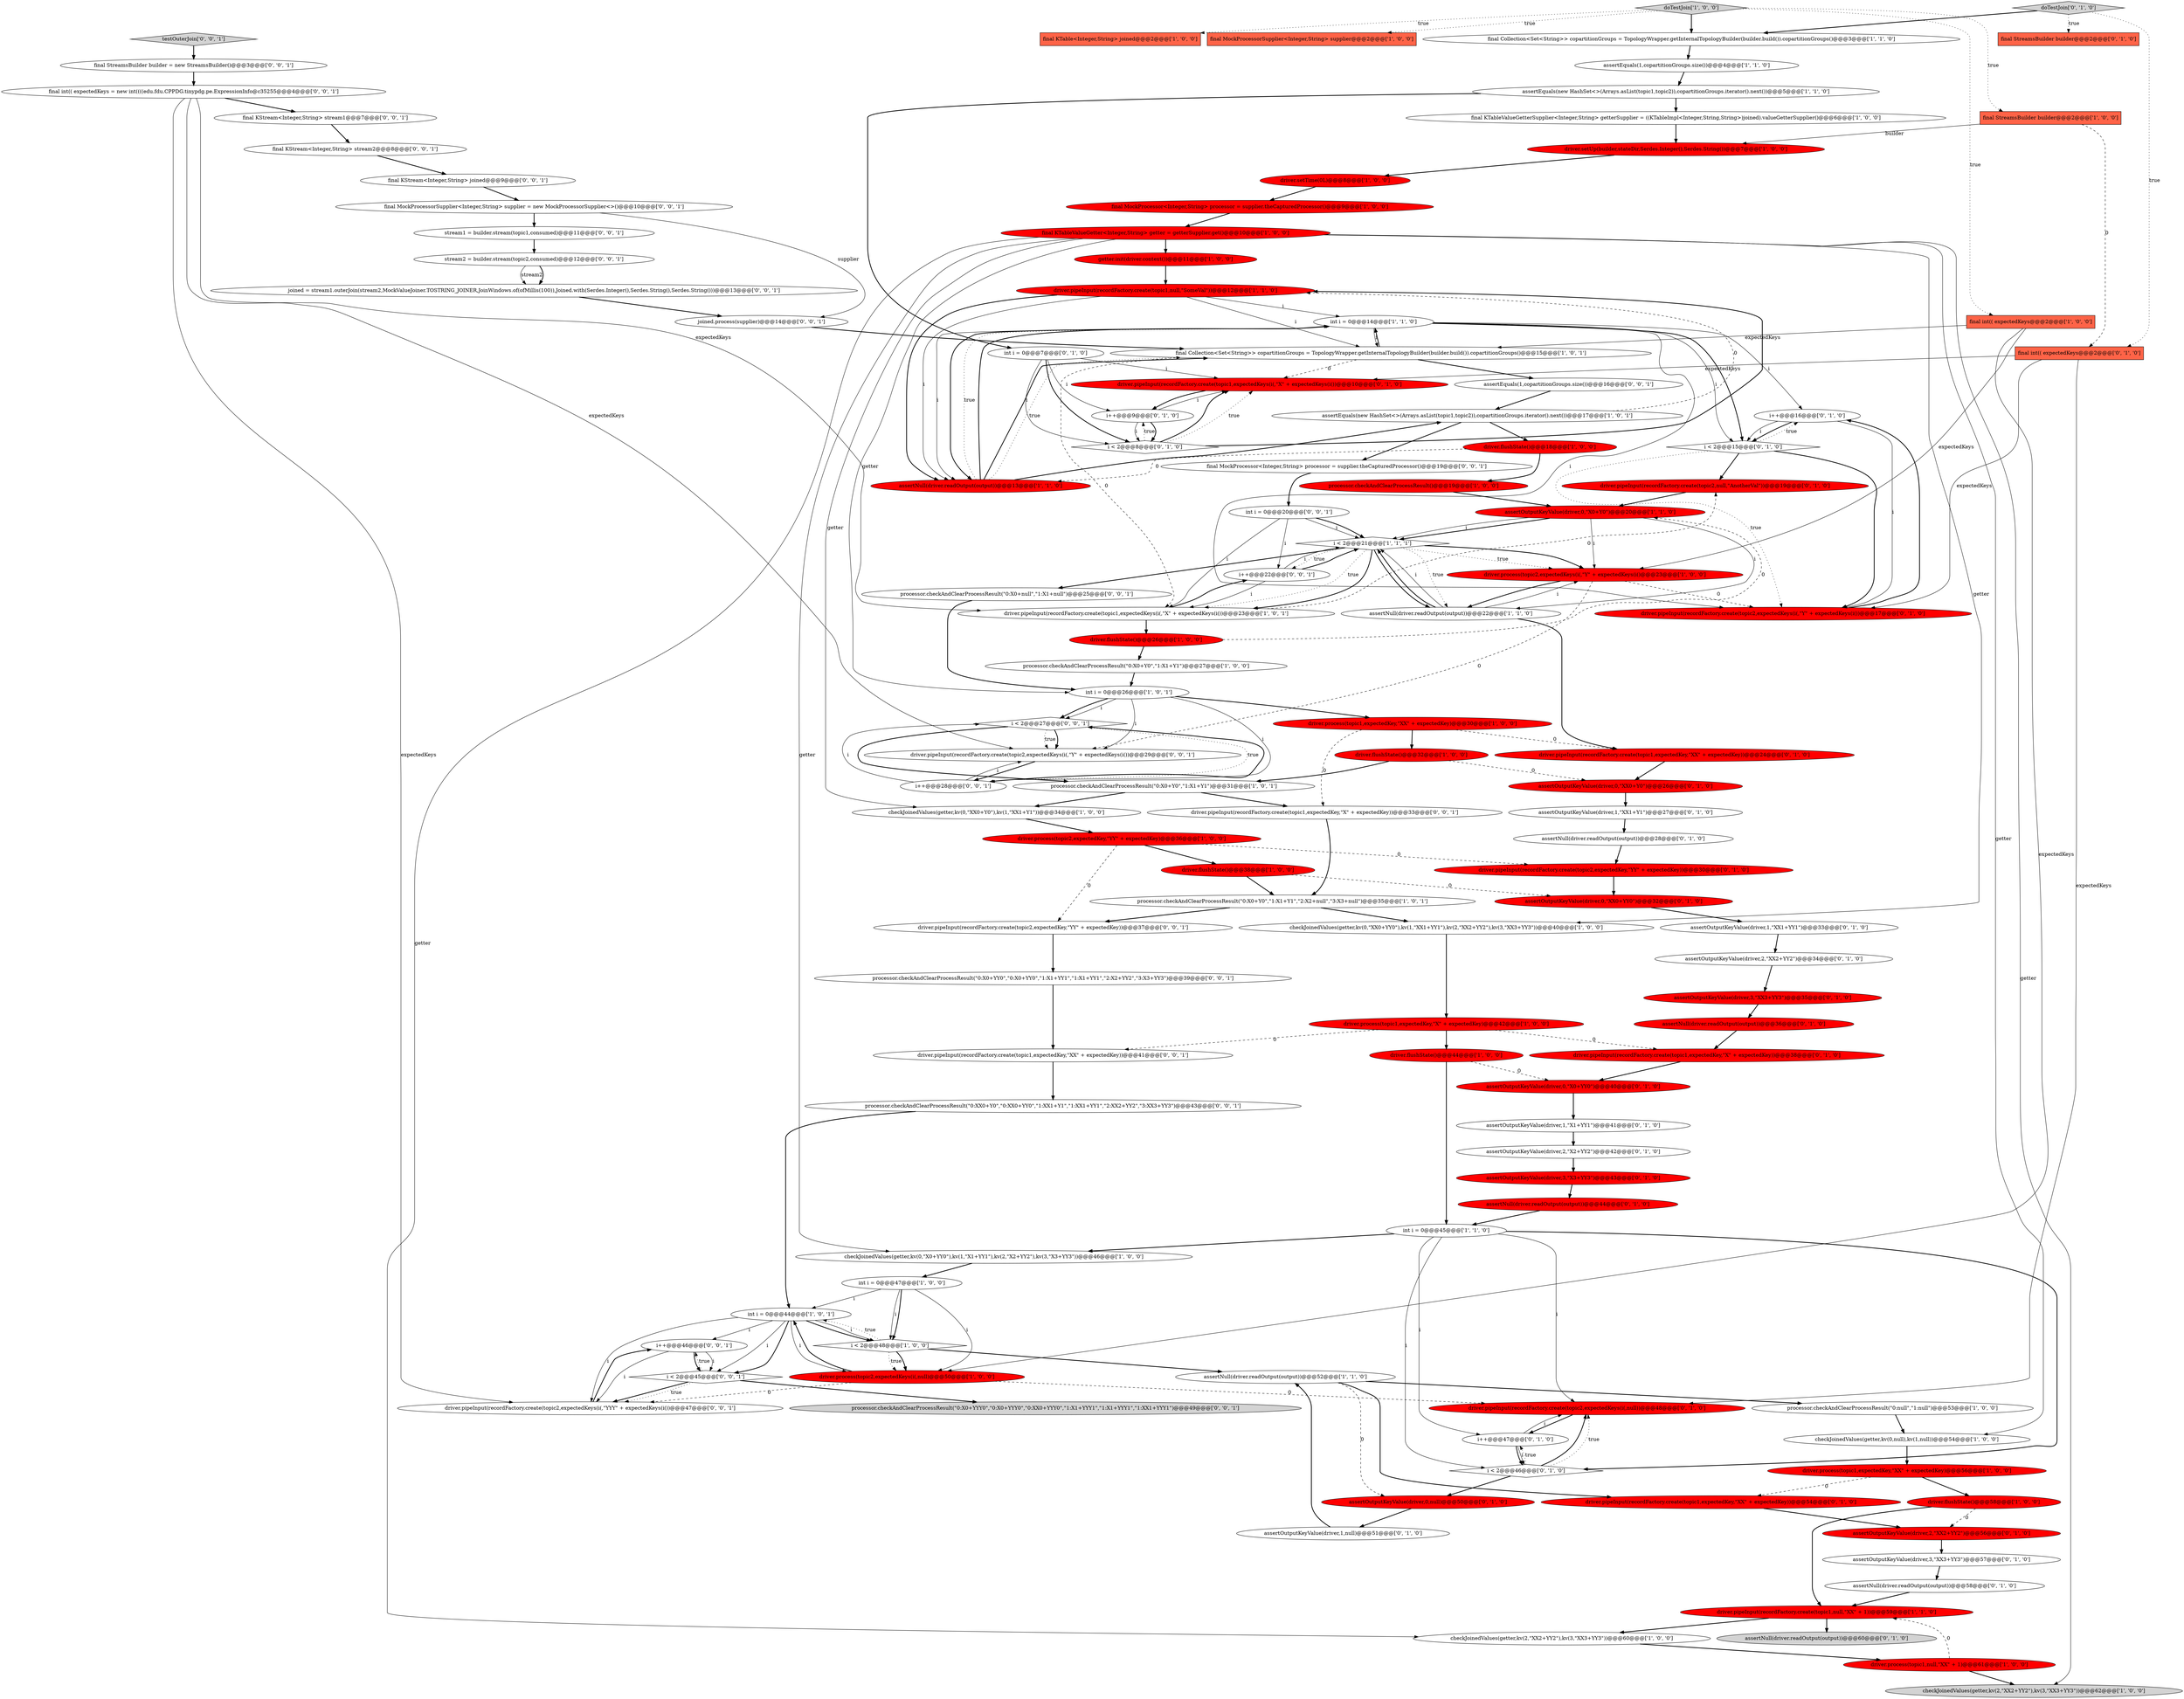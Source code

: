 digraph {
82 [style = filled, label = "assertOutputKeyValue(driver,3,\"XX3+YY3\")@@@57@@@['0', '1', '0']", fillcolor = white, shape = ellipse image = "AAA0AAABBB2BBB"];
44 [style = filled, label = "int i = 0@@@26@@@['1', '0', '1']", fillcolor = white, shape = ellipse image = "AAA0AAABBB1BBB"];
38 [style = filled, label = "int i = 0@@@47@@@['1', '0', '0']", fillcolor = white, shape = ellipse image = "AAA0AAABBB1BBB"];
99 [style = filled, label = "i++@@@46@@@['0', '0', '1']", fillcolor = white, shape = ellipse image = "AAA0AAABBB3BBB"];
45 [style = filled, label = "assertEquals(1,copartitionGroups.size())@@@4@@@['1', '1', '0']", fillcolor = white, shape = ellipse image = "AAA0AAABBB1BBB"];
13 [style = filled, label = "driver.process(topic2,expectedKey,\"YY\" + expectedKey)@@@36@@@['1', '0', '0']", fillcolor = red, shape = ellipse image = "AAA1AAABBB1BBB"];
0 [style = filled, label = "assertEquals(new HashSet<>(Arrays.asList(topic1,topic2)),copartitionGroups.iterator().next())@@@5@@@['1', '1', '0']", fillcolor = white, shape = ellipse image = "AAA0AAABBB1BBB"];
32 [style = filled, label = "checkJoinedValues(getter,kv(0,\"XX0+Y0\"),kv(1,\"XX1+Y1\"))@@@34@@@['1', '0', '0']", fillcolor = white, shape = ellipse image = "AAA0AAABBB1BBB"];
100 [style = filled, label = "stream2 = builder.stream(topic2,consumed)@@@12@@@['0', '0', '1']", fillcolor = white, shape = ellipse image = "AAA0AAABBB3BBB"];
10 [style = filled, label = "driver.flushState()@@@26@@@['1', '0', '0']", fillcolor = red, shape = ellipse image = "AAA1AAABBB1BBB"];
40 [style = filled, label = "driver.process(topic1,expectedKey,\"X\" + expectedKey)@@@42@@@['1', '0', '0']", fillcolor = red, shape = ellipse image = "AAA1AAABBB1BBB"];
103 [style = filled, label = "final MockProcessor<Integer,String> processor = supplier.theCapturedProcessor()@@@19@@@['0', '0', '1']", fillcolor = white, shape = ellipse image = "AAA0AAABBB3BBB"];
25 [style = filled, label = "processor.checkAndClearProcessResult(\"0:X0+Y0\",\"1:X1+Y1\")@@@27@@@['1', '0', '0']", fillcolor = white, shape = ellipse image = "AAA0AAABBB1BBB"];
4 [style = filled, label = "assertNull(driver.readOutput(output))@@@52@@@['1', '1', '0']", fillcolor = white, shape = ellipse image = "AAA0AAABBB1BBB"];
30 [style = filled, label = "int i = 0@@@44@@@['1', '0', '1']", fillcolor = white, shape = ellipse image = "AAA0AAABBB1BBB"];
83 [style = filled, label = "driver.pipeInput(recordFactory.create(topic2,null,\"AnotherVal\"))@@@19@@@['0', '1', '0']", fillcolor = red, shape = ellipse image = "AAA1AAABBB2BBB"];
88 [style = filled, label = "assertOutputKeyValue(driver,1,\"X1+YY1\")@@@41@@@['0', '1', '0']", fillcolor = white, shape = ellipse image = "AAA0AAABBB2BBB"];
91 [style = filled, label = "joined.process(supplier)@@@14@@@['0', '0', '1']", fillcolor = white, shape = ellipse image = "AAA0AAABBB3BBB"];
64 [style = filled, label = "final int(( expectedKeys@@@2@@@['0', '1', '0']", fillcolor = tomato, shape = box image = "AAA1AAABBB2BBB"];
33 [style = filled, label = "final int(( expectedKeys@@@2@@@['1', '0', '0']", fillcolor = tomato, shape = box image = "AAA0AAABBB1BBB"];
106 [style = filled, label = "driver.pipeInput(recordFactory.create(topic2,expectedKeys(i(,\"YYY\" + expectedKeys(i())@@@47@@@['0', '0', '1']", fillcolor = white, shape = ellipse image = "AAA0AAABBB3BBB"];
18 [style = filled, label = "i < 2@@@48@@@['1', '0', '0']", fillcolor = white, shape = diamond image = "AAA0AAABBB1BBB"];
114 [style = filled, label = "processor.checkAndClearProcessResult(\"0:XX0+Y0\",\"0:XX0+YY0\",\"1:XX1+Y1\",\"1:XX1+YY1\",\"2:XX2+YY2\",\"3:XX3+YY3\")@@@43@@@['0', '0', '1']", fillcolor = white, shape = ellipse image = "AAA0AAABBB3BBB"];
107 [style = filled, label = "i++@@@22@@@['0', '0', '1']", fillcolor = white, shape = ellipse image = "AAA0AAABBB3BBB"];
59 [style = filled, label = "assertOutputKeyValue(driver,2,\"XX2+YY2\")@@@56@@@['0', '1', '0']", fillcolor = red, shape = ellipse image = "AAA1AAABBB2BBB"];
73 [style = filled, label = "driver.pipeInput(recordFactory.create(topic1,expectedKey,\"XX\" + expectedKey))@@@24@@@['0', '1', '0']", fillcolor = red, shape = ellipse image = "AAA1AAABBB2BBB"];
20 [style = filled, label = "processor.checkAndClearProcessResult(\"0:X0+Y0\",\"1:X1+Y1\",\"2:X2+null\",\"3:X3+null\")@@@35@@@['1', '0', '1']", fillcolor = white, shape = ellipse image = "AAA0AAABBB1BBB"];
104 [style = filled, label = "i < 2@@@27@@@['0', '0', '1']", fillcolor = white, shape = diamond image = "AAA0AAABBB3BBB"];
8 [style = filled, label = "assertEquals(new HashSet<>(Arrays.asList(topic1,topic2)),copartitionGroups.iterator().next())@@@17@@@['1', '0', '1']", fillcolor = white, shape = ellipse image = "AAA0AAABBB1BBB"];
97 [style = filled, label = "final int(( expectedKeys = new int((((edu.fdu.CPPDG.tinypdg.pe.ExpressionInfo@c35255@@@4@@@['0', '0', '1']", fillcolor = white, shape = ellipse image = "AAA0AAABBB3BBB"];
61 [style = filled, label = "final StreamsBuilder builder@@@2@@@['0', '1', '0']", fillcolor = tomato, shape = box image = "AAA0AAABBB2BBB"];
89 [style = filled, label = "driver.pipeInput(recordFactory.create(topic1,expectedKey,\"X\" + expectedKey))@@@38@@@['0', '1', '0']", fillcolor = red, shape = ellipse image = "AAA1AAABBB2BBB"];
31 [style = filled, label = "checkJoinedValues(getter,kv(2,\"XX2+YY2\"),kv(3,\"XX3+YY3\"))@@@62@@@['1', '0', '0']", fillcolor = lightgray, shape = ellipse image = "AAA0AAABBB1BBB"];
41 [style = filled, label = "driver.process(topic2,expectedKeys(i(,null)@@@50@@@['1', '0', '0']", fillcolor = red, shape = ellipse image = "AAA1AAABBB1BBB"];
35 [style = filled, label = "driver.setUp(builder,stateDir,Serdes.Integer(),Serdes.String())@@@7@@@['1', '0', '0']", fillcolor = red, shape = ellipse image = "AAA1AAABBB1BBB"];
43 [style = filled, label = "final StreamsBuilder builder@@@2@@@['1', '0', '0']", fillcolor = tomato, shape = box image = "AAA1AAABBB1BBB"];
109 [style = filled, label = "driver.pipeInput(recordFactory.create(topic2,expectedKey,\"YY\" + expectedKey))@@@37@@@['0', '0', '1']", fillcolor = white, shape = ellipse image = "AAA0AAABBB3BBB"];
9 [style = filled, label = "processor.checkAndClearProcessResult()@@@19@@@['1', '0', '0']", fillcolor = red, shape = ellipse image = "AAA1AAABBB1BBB"];
72 [style = filled, label = "driver.pipeInput(recordFactory.create(topic1,expectedKeys(i(,\"X\" + expectedKeys(i())@@@10@@@['0', '1', '0']", fillcolor = red, shape = ellipse image = "AAA1AAABBB2BBB"];
108 [style = filled, label = "joined = stream1.outerJoin(stream2,MockValueJoiner.TOSTRING_JOINER,JoinWindows.of(ofMillis(100)),Joined.with(Serdes.Integer(),Serdes.String(),Serdes.String()))@@@13@@@['0', '0', '1']", fillcolor = white, shape = ellipse image = "AAA0AAABBB3BBB"];
74 [style = filled, label = "driver.pipeInput(recordFactory.create(topic2,expectedKey,\"YY\" + expectedKey))@@@30@@@['0', '1', '0']", fillcolor = red, shape = ellipse image = "AAA1AAABBB2BBB"];
115 [style = filled, label = "driver.pipeInput(recordFactory.create(topic2,expectedKeys(i(,\"Y\" + expectedKeys(i())@@@29@@@['0', '0', '1']", fillcolor = white, shape = ellipse image = "AAA0AAABBB3BBB"];
84 [style = filled, label = "i < 2@@@8@@@['0', '1', '0']", fillcolor = white, shape = diamond image = "AAA0AAABBB2BBB"];
42 [style = filled, label = "final MockProcessor<Integer,String> processor = supplier.theCapturedProcessor()@@@9@@@['1', '0', '0']", fillcolor = red, shape = ellipse image = "AAA1AAABBB1BBB"];
77 [style = filled, label = "i++@@@16@@@['0', '1', '0']", fillcolor = white, shape = ellipse image = "AAA0AAABBB2BBB"];
69 [style = filled, label = "assertNull(driver.readOutput(output))@@@28@@@['0', '1', '0']", fillcolor = white, shape = ellipse image = "AAA0AAABBB2BBB"];
93 [style = filled, label = "int i = 0@@@20@@@['0', '0', '1']", fillcolor = white, shape = ellipse image = "AAA0AAABBB3BBB"];
86 [style = filled, label = "assertOutputKeyValue(driver,3,\"X3+YY3\")@@@43@@@['0', '1', '0']", fillcolor = red, shape = ellipse image = "AAA1AAABBB2BBB"];
111 [style = filled, label = "processor.checkAndClearProcessResult(\"0:X0+YYY0\",\"0:X0+YYY0\",\"0:XX0+YYY0\",\"1:X1+YYY1\",\"1:X1+YYY1\",\"1:XX1+YYY1\")@@@49@@@['0', '0', '1']", fillcolor = lightgray, shape = ellipse image = "AAA0AAABBB3BBB"];
85 [style = filled, label = "assertNull(driver.readOutput(output))@@@44@@@['0', '1', '0']", fillcolor = red, shape = ellipse image = "AAA1AAABBB2BBB"];
28 [style = filled, label = "i < 2@@@21@@@['1', '1', '1']", fillcolor = white, shape = diamond image = "AAA0AAABBB1BBB"];
67 [style = filled, label = "assertNull(driver.readOutput(output))@@@60@@@['0', '1', '0']", fillcolor = lightgray, shape = ellipse image = "AAA0AAABBB2BBB"];
12 [style = filled, label = "driver.setTime(0L)@@@8@@@['1', '0', '0']", fillcolor = red, shape = ellipse image = "AAA1AAABBB1BBB"];
7 [style = filled, label = "driver.pipeInput(recordFactory.create(topic1,expectedKeys(i(,\"X\" + expectedKeys(i())@@@23@@@['1', '0', '1']", fillcolor = white, shape = ellipse image = "AAA0AAABBB1BBB"];
5 [style = filled, label = "driver.process(topic2,expectedKeys(i(,\"Y\" + expectedKeys(i()@@@23@@@['1', '0', '0']", fillcolor = red, shape = ellipse image = "AAA1AAABBB1BBB"];
1 [style = filled, label = "int i = 0@@@14@@@['1', '1', '0']", fillcolor = white, shape = ellipse image = "AAA0AAABBB1BBB"];
80 [style = filled, label = "i < 2@@@46@@@['0', '1', '0']", fillcolor = white, shape = diamond image = "AAA0AAABBB2BBB"];
21 [style = filled, label = "checkJoinedValues(getter,kv(2,\"XX2+YY2\"),kv(3,\"XX3+YY3\"))@@@60@@@['1', '0', '0']", fillcolor = white, shape = ellipse image = "AAA0AAABBB1BBB"];
51 [style = filled, label = "driver.process(topic1,null,\"XX\" + 1)@@@61@@@['1', '0', '0']", fillcolor = red, shape = ellipse image = "AAA1AAABBB1BBB"];
94 [style = filled, label = "final KStream<Integer,String> stream2@@@8@@@['0', '0', '1']", fillcolor = white, shape = ellipse image = "AAA0AAABBB3BBB"];
24 [style = filled, label = "checkJoinedValues(getter,kv(0,\"X0+YY0\"),kv(1,\"X1+YY1\"),kv(2,\"X2+YY2\"),kv(3,\"X3+YY3\"))@@@46@@@['1', '0', '0']", fillcolor = white, shape = ellipse image = "AAA0AAABBB1BBB"];
36 [style = filled, label = "int i = 0@@@45@@@['1', '1', '0']", fillcolor = white, shape = ellipse image = "AAA0AAABBB1BBB"];
76 [style = filled, label = "assertOutputKeyValue(driver,0,null)@@@50@@@['0', '1', '0']", fillcolor = red, shape = ellipse image = "AAA1AAABBB2BBB"];
47 [style = filled, label = "driver.flushState()@@@58@@@['1', '0', '0']", fillcolor = red, shape = ellipse image = "AAA1AAABBB1BBB"];
19 [style = filled, label = "final KTableValueGetter<Integer,String> getter = getterSupplier.get()@@@10@@@['1', '0', '0']", fillcolor = red, shape = ellipse image = "AAA1AAABBB1BBB"];
117 [style = filled, label = "testOuterJoin['0', '0', '1']", fillcolor = lightgray, shape = diamond image = "AAA0AAABBB3BBB"];
68 [style = filled, label = "assertOutputKeyValue(driver,0,\"XX0+Y0\")@@@26@@@['0', '1', '0']", fillcolor = red, shape = ellipse image = "AAA1AAABBB2BBB"];
90 [style = filled, label = "assertOutputKeyValue(driver,0,\"X0+YY0\")@@@40@@@['0', '1', '0']", fillcolor = red, shape = ellipse image = "AAA1AAABBB2BBB"];
52 [style = filled, label = "checkJoinedValues(getter,kv(0,\"XX0+YY0\"),kv(1,\"XX1+YY1\"),kv(2,\"XX2+YY2\"),kv(3,\"XX3+YY3\"))@@@40@@@['1', '0', '0']", fillcolor = white, shape = ellipse image = "AAA0AAABBB1BBB"];
26 [style = filled, label = "final KTable<Integer,String> joined@@@2@@@['1', '0', '0']", fillcolor = tomato, shape = box image = "AAA0AAABBB1BBB"];
58 [style = filled, label = "assertOutputKeyValue(driver,2,\"X2+YY2\")@@@42@@@['0', '1', '0']", fillcolor = white, shape = ellipse image = "AAA0AAABBB2BBB"];
116 [style = filled, label = "i < 2@@@45@@@['0', '0', '1']", fillcolor = white, shape = diamond image = "AAA0AAABBB3BBB"];
3 [style = filled, label = "final Collection<Set<String>> copartitionGroups = TopologyWrapper.getInternalTopologyBuilder(builder.build()).copartitionGroups()@@@15@@@['1', '0', '1']", fillcolor = white, shape = ellipse image = "AAA0AAABBB1BBB"];
92 [style = filled, label = "assertEquals(1,copartitionGroups.size())@@@16@@@['0', '0', '1']", fillcolor = white, shape = ellipse image = "AAA0AAABBB3BBB"];
6 [style = filled, label = "final MockProcessorSupplier<Integer,String> supplier@@@2@@@['1', '0', '0']", fillcolor = tomato, shape = box image = "AAA0AAABBB1BBB"];
96 [style = filled, label = "processor.checkAndClearProcessResult(\"0:X0+YY0\",\"0:X0+YY0\",\"1:X1+YY1\",\"1:X1+YY1\",\"2:X2+YY2\",\"3:X3+YY3\")@@@39@@@['0', '0', '1']", fillcolor = white, shape = ellipse image = "AAA0AAABBB3BBB"];
98 [style = filled, label = "final KStream<Integer,String> stream1@@@7@@@['0', '0', '1']", fillcolor = white, shape = ellipse image = "AAA0AAABBB3BBB"];
112 [style = filled, label = "i++@@@28@@@['0', '0', '1']", fillcolor = white, shape = ellipse image = "AAA0AAABBB3BBB"];
54 [style = filled, label = "assertOutputKeyValue(driver,1,\"XX1+YY1\")@@@33@@@['0', '1', '0']", fillcolor = white, shape = ellipse image = "AAA0AAABBB2BBB"];
14 [style = filled, label = "assertNull(driver.readOutput(output))@@@13@@@['1', '1', '0']", fillcolor = red, shape = ellipse image = "AAA1AAABBB1BBB"];
56 [style = filled, label = "assertOutputKeyValue(driver,1,\"XX1+Y1\")@@@27@@@['0', '1', '0']", fillcolor = white, shape = ellipse image = "AAA0AAABBB2BBB"];
78 [style = filled, label = "doTestJoin['0', '1', '0']", fillcolor = lightgray, shape = diamond image = "AAA0AAABBB2BBB"];
11 [style = filled, label = "driver.flushState()@@@18@@@['1', '0', '0']", fillcolor = red, shape = ellipse image = "AAA1AAABBB1BBB"];
22 [style = filled, label = "processor.checkAndClearProcessResult(\"0:X0+Y0\",\"1:X1+Y1\")@@@31@@@['1', '0', '1']", fillcolor = white, shape = ellipse image = "AAA0AAABBB1BBB"];
105 [style = filled, label = "stream1 = builder.stream(topic1,consumed)@@@11@@@['0', '0', '1']", fillcolor = white, shape = ellipse image = "AAA0AAABBB3BBB"];
55 [style = filled, label = "driver.pipeInput(recordFactory.create(topic2,expectedKeys(i(,null))@@@48@@@['0', '1', '0']", fillcolor = red, shape = ellipse image = "AAA1AAABBB2BBB"];
60 [style = filled, label = "driver.pipeInput(recordFactory.create(topic1,expectedKey,\"XX\" + expectedKey))@@@54@@@['0', '1', '0']", fillcolor = red, shape = ellipse image = "AAA1AAABBB2BBB"];
65 [style = filled, label = "driver.pipeInput(recordFactory.create(topic2,expectedKeys(i(,\"Y\" + expectedKeys(i())@@@17@@@['0', '1', '0']", fillcolor = red, shape = ellipse image = "AAA1AAABBB2BBB"];
39 [style = filled, label = "checkJoinedValues(getter,kv(0,null),kv(1,null))@@@54@@@['1', '0', '0']", fillcolor = white, shape = ellipse image = "AAA0AAABBB1BBB"];
23 [style = filled, label = "final KTableValueGetterSupplier<Integer,String> getterSupplier = ((KTableImpl<Integer,String,String>)joined).valueGetterSupplier()@@@6@@@['1', '0', '0']", fillcolor = white, shape = ellipse image = "AAA0AAABBB1BBB"];
101 [style = filled, label = "processor.checkAndClearProcessResult(\"0:X0+null\",\"1:X1+null\")@@@25@@@['0', '0', '1']", fillcolor = white, shape = ellipse image = "AAA0AAABBB3BBB"];
81 [style = filled, label = "assertOutputKeyValue(driver,2,\"XX2+YY2\")@@@34@@@['0', '1', '0']", fillcolor = white, shape = ellipse image = "AAA0AAABBB2BBB"];
118 [style = filled, label = "final MockProcessorSupplier<Integer,String> supplier = new MockProcessorSupplier<>()@@@10@@@['0', '0', '1']", fillcolor = white, shape = ellipse image = "AAA0AAABBB3BBB"];
70 [style = filled, label = "assertOutputKeyValue(driver,3,\"XX3+YY3\")@@@35@@@['0', '1', '0']", fillcolor = red, shape = ellipse image = "AAA1AAABBB2BBB"];
37 [style = filled, label = "driver.flushState()@@@44@@@['1', '0', '0']", fillcolor = red, shape = ellipse image = "AAA1AAABBB1BBB"];
102 [style = filled, label = "final StreamsBuilder builder = new StreamsBuilder()@@@3@@@['0', '0', '1']", fillcolor = white, shape = ellipse image = "AAA0AAABBB3BBB"];
15 [style = filled, label = "assertNull(driver.readOutput(output))@@@22@@@['1', '1', '0']", fillcolor = white, shape = ellipse image = "AAA0AAABBB1BBB"];
63 [style = filled, label = "i < 2@@@15@@@['0', '1', '0']", fillcolor = white, shape = diamond image = "AAA0AAABBB2BBB"];
17 [style = filled, label = "driver.process(topic1,expectedKey,\"XX\" + expectedKey)@@@30@@@['1', '0', '0']", fillcolor = red, shape = ellipse image = "AAA1AAABBB1BBB"];
53 [style = filled, label = "getter.init(driver.context())@@@11@@@['1', '0', '0']", fillcolor = red, shape = ellipse image = "AAA1AAABBB1BBB"];
49 [style = filled, label = "driver.flushState()@@@32@@@['1', '0', '0']", fillcolor = red, shape = ellipse image = "AAA1AAABBB1BBB"];
113 [style = filled, label = "driver.pipeInput(recordFactory.create(topic1,expectedKey,\"XX\" + expectedKey))@@@41@@@['0', '0', '1']", fillcolor = white, shape = ellipse image = "AAA0AAABBB3BBB"];
87 [style = filled, label = "int i = 0@@@7@@@['0', '1', '0']", fillcolor = white, shape = ellipse image = "AAA0AAABBB2BBB"];
29 [style = filled, label = "final Collection<Set<String>> copartitionGroups = TopologyWrapper.getInternalTopologyBuilder(builder.build()).copartitionGroups()@@@3@@@['1', '1', '0']", fillcolor = white, shape = ellipse image = "AAA0AAABBB1BBB"];
2 [style = filled, label = "driver.flushState()@@@38@@@['1', '0', '0']", fillcolor = red, shape = ellipse image = "AAA1AAABBB1BBB"];
34 [style = filled, label = "driver.process(topic1,expectedKey,\"XX\" + expectedKey)@@@56@@@['1', '0', '0']", fillcolor = red, shape = ellipse image = "AAA1AAABBB1BBB"];
62 [style = filled, label = "i++@@@47@@@['0', '1', '0']", fillcolor = white, shape = ellipse image = "AAA0AAABBB2BBB"];
66 [style = filled, label = "assertNull(driver.readOutput(output))@@@58@@@['0', '1', '0']", fillcolor = white, shape = ellipse image = "AAA0AAABBB2BBB"];
71 [style = filled, label = "assertOutputKeyValue(driver,0,\"XX0+YY0\")@@@32@@@['0', '1', '0']", fillcolor = red, shape = ellipse image = "AAA1AAABBB2BBB"];
57 [style = filled, label = "i++@@@9@@@['0', '1', '0']", fillcolor = white, shape = ellipse image = "AAA0AAABBB2BBB"];
46 [style = filled, label = "driver.pipeInput(recordFactory.create(topic1,null,\"SomeVal\"))@@@12@@@['1', '1', '0']", fillcolor = red, shape = ellipse image = "AAA1AAABBB1BBB"];
16 [style = filled, label = "doTestJoin['1', '0', '0']", fillcolor = lightgray, shape = diamond image = "AAA0AAABBB1BBB"];
95 [style = filled, label = "driver.pipeInput(recordFactory.create(topic1,expectedKey,\"X\" + expectedKey))@@@33@@@['0', '0', '1']", fillcolor = white, shape = ellipse image = "AAA0AAABBB3BBB"];
27 [style = filled, label = "assertOutputKeyValue(driver,0,\"X0+Y0\")@@@20@@@['1', '1', '0']", fillcolor = red, shape = ellipse image = "AAA1AAABBB1BBB"];
79 [style = filled, label = "assertNull(driver.readOutput(output))@@@36@@@['0', '1', '0']", fillcolor = red, shape = ellipse image = "AAA1AAABBB2BBB"];
48 [style = filled, label = "driver.pipeInput(recordFactory.create(topic1,null,\"XX\" + 1))@@@59@@@['1', '1', '0']", fillcolor = red, shape = ellipse image = "AAA1AAABBB1BBB"];
75 [style = filled, label = "assertOutputKeyValue(driver,1,null)@@@51@@@['0', '1', '0']", fillcolor = white, shape = ellipse image = "AAA0AAABBB2BBB"];
110 [style = filled, label = "final KStream<Integer,String> joined@@@9@@@['0', '0', '1']", fillcolor = white, shape = ellipse image = "AAA0AAABBB3BBB"];
50 [style = filled, label = "processor.checkAndClearProcessResult(\"0:null\",\"1:null\")@@@53@@@['1', '0', '0']", fillcolor = white, shape = ellipse image = "AAA0AAABBB1BBB"];
87->57 [style = solid, label="i"];
14->3 [style = bold, label=""];
18->30 [style = dotted, label="true"];
90->88 [style = bold, label=""];
44->115 [style = solid, label="i"];
21->51 [style = bold, label=""];
77->65 [style = solid, label="i"];
46->14 [style = solid, label="i"];
1->65 [style = solid, label="i"];
72->57 [style = bold, label=""];
3->92 [style = bold, label=""];
30->116 [style = bold, label=""];
57->84 [style = solid, label="i"];
27->28 [style = bold, label=""];
55->62 [style = bold, label=""];
3->72 [style = dashed, label="0"];
28->15 [style = dotted, label="true"];
5->15 [style = bold, label=""];
101->44 [style = bold, label=""];
12->42 [style = bold, label=""];
19->24 [style = solid, label="getter"];
92->8 [style = bold, label=""];
104->112 [style = dotted, label="true"];
10->27 [style = dashed, label="0"];
11->9 [style = bold, label=""];
30->18 [style = bold, label=""];
63->65 [style = dotted, label="true"];
25->44 [style = bold, label=""];
29->45 [style = bold, label=""];
63->83 [style = bold, label=""];
49->22 [style = bold, label=""];
17->73 [style = dashed, label="0"];
5->65 [style = dashed, label="0"];
30->18 [style = solid, label="i"];
27->5 [style = solid, label="i"];
36->55 [style = solid, label="i"];
30->99 [style = solid, label="i"];
36->24 [style = bold, label=""];
107->28 [style = bold, label=""];
99->116 [style = solid, label="i"];
19->21 [style = solid, label="getter"];
78->29 [style = bold, label=""];
98->94 [style = bold, label=""];
8->103 [style = bold, label=""];
80->62 [style = dotted, label="true"];
11->14 [style = dashed, label="0"];
70->79 [style = bold, label=""];
79->89 [style = bold, label=""];
45->0 [style = bold, label=""];
28->7 [style = dotted, label="true"];
7->83 [style = dashed, label="0"];
48->21 [style = bold, label=""];
36->62 [style = solid, label="i"];
14->3 [style = dotted, label="true"];
77->63 [style = solid, label="i"];
13->74 [style = dashed, label="0"];
97->98 [style = bold, label=""];
78->64 [style = dotted, label="true"];
1->3 [style = solid, label="i"];
8->11 [style = bold, label=""];
93->107 [style = solid, label="i"];
43->35 [style = solid, label="builder"];
105->100 [style = bold, label=""];
35->12 [style = bold, label=""];
76->75 [style = bold, label=""];
42->19 [style = bold, label=""];
40->37 [style = bold, label=""];
4->76 [style = dashed, label="0"];
16->43 [style = dotted, label="true"];
2->20 [style = bold, label=""];
28->5 [style = bold, label=""];
47->59 [style = dashed, label="0"];
37->36 [style = bold, label=""];
47->48 [style = bold, label=""];
116->99 [style = dotted, label="true"];
3->7 [style = dashed, label="0"];
64->55 [style = solid, label="expectedKeys"];
19->31 [style = solid, label="getter"];
104->115 [style = bold, label=""];
107->7 [style = solid, label="i"];
39->34 [style = bold, label=""];
16->29 [style = bold, label=""];
34->47 [style = bold, label=""];
19->52 [style = solid, label="getter"];
93->28 [style = solid, label="i"];
1->14 [style = solid, label="i"];
114->30 [style = bold, label=""];
112->115 [style = solid, label="i"];
38->41 [style = solid, label="i"];
22->32 [style = bold, label=""];
54->81 [style = bold, label=""];
24->38 [style = bold, label=""];
85->36 [style = bold, label=""];
51->48 [style = dashed, label="0"];
20->52 [style = bold, label=""];
8->46 [style = dashed, label="0"];
82->66 [style = bold, label=""];
116->111 [style = bold, label=""];
44->17 [style = bold, label=""];
84->72 [style = bold, label=""];
56->69 [style = bold, label=""];
50->39 [style = bold, label=""];
16->33 [style = dotted, label="true"];
66->48 [style = bold, label=""];
23->35 [style = bold, label=""];
28->101 [style = bold, label=""];
75->4 [style = bold, label=""];
118->91 [style = solid, label="supplier"];
113->114 [style = bold, label=""];
41->30 [style = bold, label=""];
38->18 [style = bold, label=""];
106->99 [style = bold, label=""];
0->23 [style = bold, label=""];
18->4 [style = bold, label=""];
104->22 [style = bold, label=""];
10->25 [style = bold, label=""];
36->80 [style = solid, label="i"];
107->28 [style = solid, label="i"];
1->63 [style = solid, label="i"];
88->58 [style = bold, label=""];
91->3 [style = bold, label=""];
46->14 [style = bold, label=""];
18->41 [style = dotted, label="true"];
80->76 [style = bold, label=""];
14->8 [style = bold, label=""];
95->20 [style = bold, label=""];
18->41 [style = bold, label=""];
14->1 [style = dotted, label="true"];
109->96 [style = bold, label=""];
33->5 [style = solid, label="expectedKeys"];
1->63 [style = bold, label=""];
110->118 [style = bold, label=""];
118->105 [style = bold, label=""];
100->108 [style = solid, label="stream2"];
33->41 [style = solid, label="expectedKeys"];
69->74 [style = bold, label=""];
71->54 [style = bold, label=""];
112->104 [style = bold, label=""];
44->104 [style = solid, label="i"];
5->115 [style = dashed, label="0"];
63->65 [style = bold, label=""];
3->1 [style = bold, label=""];
87->84 [style = bold, label=""];
43->64 [style = dashed, label="0"];
99->106 [style = solid, label="i"];
20->109 [style = bold, label=""];
62->80 [style = solid, label="i"];
77->63 [style = bold, label=""];
27->15 [style = solid, label="i"];
97->7 [style = solid, label="expectedKeys"];
97->106 [style = solid, label="expectedKeys"];
65->77 [style = bold, label=""];
30->106 [style = solid, label="i"];
103->93 [style = bold, label=""];
15->5 [style = solid, label="i"];
38->30 [style = solid, label="i"];
108->91 [style = bold, label=""];
62->80 [style = bold, label=""];
9->27 [style = bold, label=""];
53->46 [style = bold, label=""];
19->39 [style = solid, label="getter"];
87->84 [style = solid, label="i"];
19->53 [style = bold, label=""];
80->55 [style = bold, label=""];
84->46 [style = bold, label=""];
15->28 [style = bold, label=""];
17->49 [style = bold, label=""];
52->40 [style = bold, label=""];
116->106 [style = bold, label=""];
40->89 [style = dashed, label="0"];
64->65 [style = solid, label="expectedKeys"];
87->72 [style = solid, label="i"];
41->106 [style = dashed, label="0"];
99->116 [style = bold, label=""];
62->55 [style = solid, label="i"];
115->112 [style = bold, label=""];
19->32 [style = solid, label="getter"];
15->28 [style = solid, label="i"];
44->112 [style = solid, label="i"];
30->41 [style = solid, label="i"];
4->50 [style = bold, label=""];
80->55 [style = dotted, label="true"];
28->107 [style = dotted, label="true"];
64->72 [style = solid, label="expectedKeys"];
13->2 [style = bold, label=""];
46->3 [style = solid, label="i"];
7->107 [style = bold, label=""];
13->109 [style = dashed, label="0"];
96->113 [style = bold, label=""];
28->15 [style = bold, label=""];
40->113 [style = dashed, label="0"];
41->55 [style = dashed, label="0"];
46->1 [style = solid, label="i"];
7->10 [style = bold, label=""];
44->104 [style = bold, label=""];
74->71 [style = bold, label=""];
57->72 [style = solid, label="i"];
93->7 [style = solid, label="i"];
83->27 [style = bold, label=""];
22->95 [style = bold, label=""];
78->61 [style = dotted, label="true"];
104->115 [style = dotted, label="true"];
4->60 [style = bold, label=""];
28->7 [style = bold, label=""];
58->86 [style = bold, label=""];
0->87 [style = bold, label=""];
117->102 [style = bold, label=""];
2->71 [style = dashed, label="0"];
38->18 [style = solid, label="i"];
63->77 [style = dotted, label="true"];
116->106 [style = dotted, label="true"];
37->90 [style = dashed, label="0"];
1->77 [style = solid, label="i"];
60->59 [style = bold, label=""];
94->110 [style = bold, label=""];
68->56 [style = bold, label=""];
93->28 [style = bold, label=""];
36->80 [style = bold, label=""];
14->1 [style = bold, label=""];
16->26 [style = dotted, label="true"];
102->97 [style = bold, label=""];
17->95 [style = dashed, label="0"];
28->5 [style = dotted, label="true"];
59->82 [style = bold, label=""];
19->44 [style = solid, label="getter"];
49->68 [style = dashed, label="0"];
86->85 [style = bold, label=""];
100->108 [style = bold, label=""];
27->28 [style = solid, label="i"];
81->70 [style = bold, label=""];
48->67 [style = bold, label=""];
112->104 [style = solid, label="i"];
89->90 [style = bold, label=""];
1->14 [style = bold, label=""];
84->57 [style = dotted, label="true"];
73->68 [style = bold, label=""];
51->31 [style = bold, label=""];
34->60 [style = dashed, label="0"];
32->13 [style = bold, label=""];
97->115 [style = solid, label="expectedKeys"];
30->116 [style = solid, label="i"];
57->84 [style = bold, label=""];
84->72 [style = dotted, label="true"];
15->73 [style = bold, label=""];
16->6 [style = dotted, label="true"];
33->3 [style = solid, label="expectedKeys"];
}

